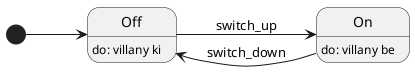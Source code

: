 @startuml
'https://plantuml.com/state-diagram
left to right direction
[*] --> Off

Off-->On: switch_up
On --> Off: switch_down

state Off
Off: do: villany ki

state On
On: do: villany be
@enduml